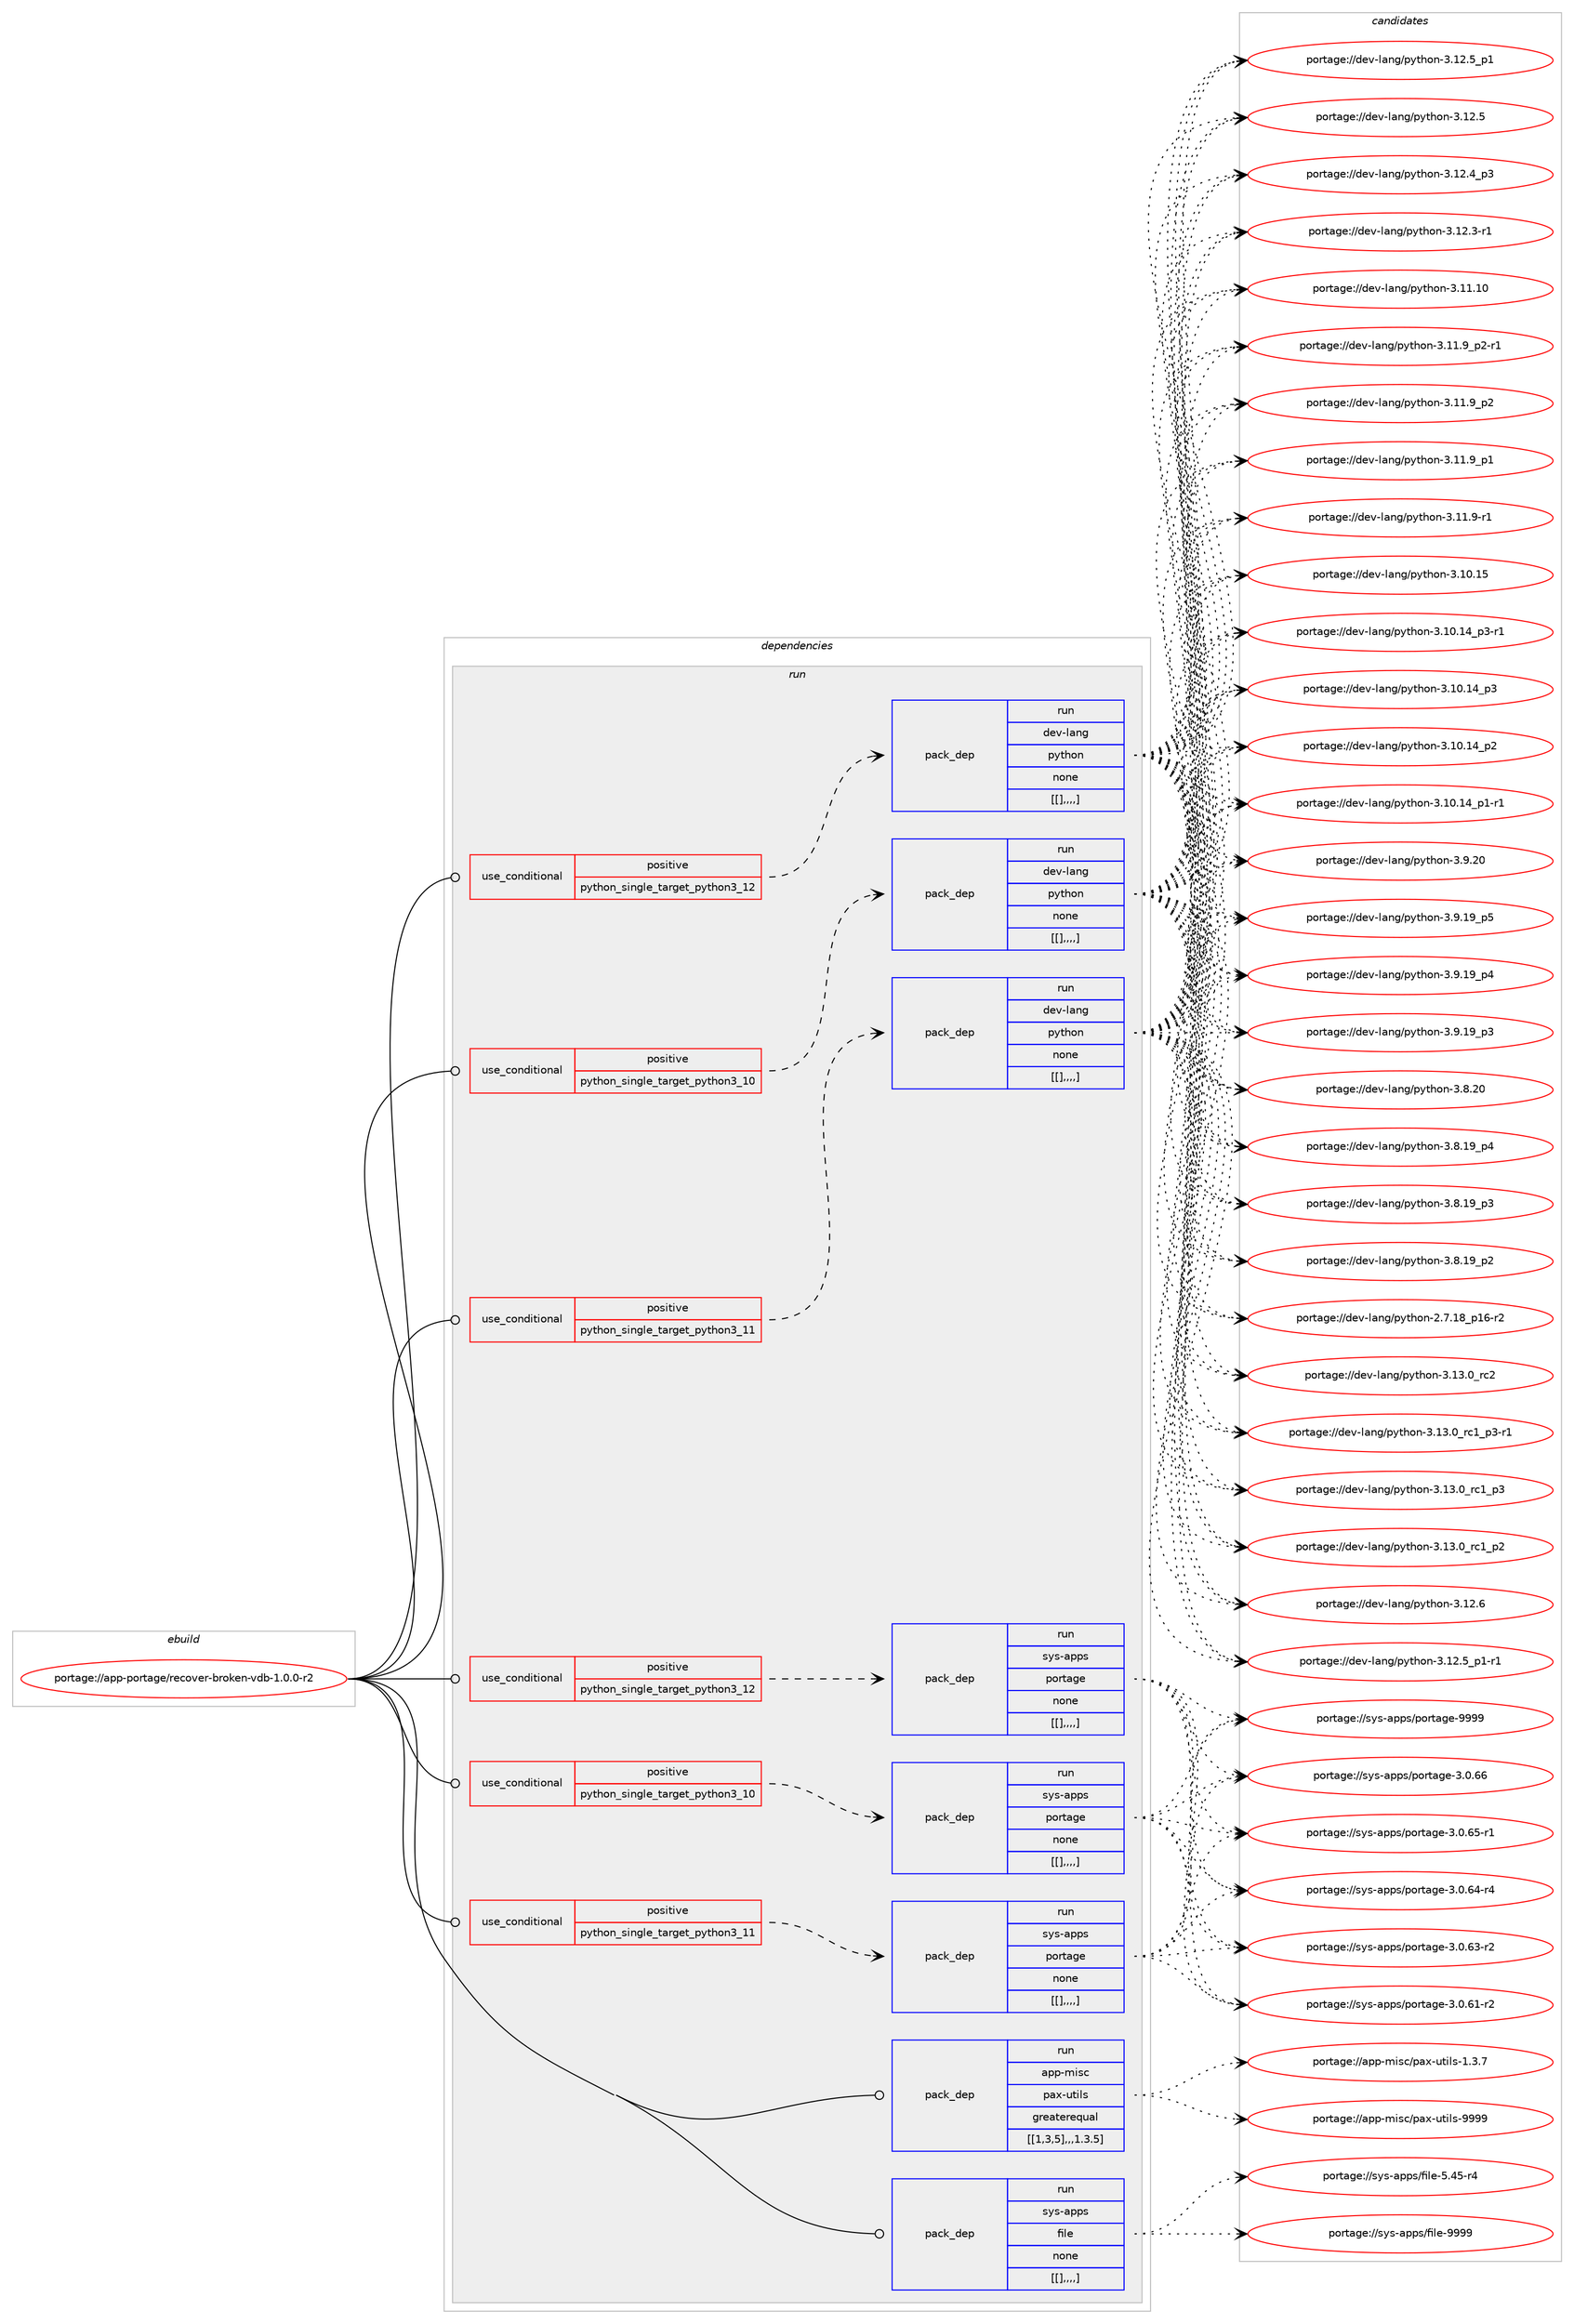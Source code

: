 digraph prolog {

# *************
# Graph options
# *************

newrank=true;
concentrate=true;
compound=true;
graph [rankdir=LR,fontname=Helvetica,fontsize=10,ranksep=1.5];#, ranksep=2.5, nodesep=0.2];
edge  [arrowhead=vee];
node  [fontname=Helvetica,fontsize=10];

# **********
# The ebuild
# **********

subgraph cluster_leftcol {
color=gray;
label=<<i>ebuild</i>>;
id [label="portage://app-portage/recover-broken-vdb-1.0.0-r2", color=red, width=4, href="../app-portage/recover-broken-vdb-1.0.0-r2.svg"];
}

# ****************
# The dependencies
# ****************

subgraph cluster_midcol {
color=gray;
label=<<i>dependencies</i>>;
subgraph cluster_compile {
fillcolor="#eeeeee";
style=filled;
label=<<i>compile</i>>;
}
subgraph cluster_compileandrun {
fillcolor="#eeeeee";
style=filled;
label=<<i>compile and run</i>>;
}
subgraph cluster_run {
fillcolor="#eeeeee";
style=filled;
label=<<i>run</i>>;
subgraph cond14418 {
dependency51950 [label=<<TABLE BORDER="0" CELLBORDER="1" CELLSPACING="0" CELLPADDING="4"><TR><TD ROWSPAN="3" CELLPADDING="10">use_conditional</TD></TR><TR><TD>positive</TD></TR><TR><TD>python_single_target_python3_10</TD></TR></TABLE>>, shape=none, color=red];
subgraph pack37054 {
dependency51951 [label=<<TABLE BORDER="0" CELLBORDER="1" CELLSPACING="0" CELLPADDING="4" WIDTH="220"><TR><TD ROWSPAN="6" CELLPADDING="30">pack_dep</TD></TR><TR><TD WIDTH="110">run</TD></TR><TR><TD>dev-lang</TD></TR><TR><TD>python</TD></TR><TR><TD>none</TD></TR><TR><TD>[[],,,,]</TD></TR></TABLE>>, shape=none, color=blue];
}
dependency51950:e -> dependency51951:w [weight=20,style="dashed",arrowhead="vee"];
}
id:e -> dependency51950:w [weight=20,style="solid",arrowhead="odot"];
subgraph cond14419 {
dependency51952 [label=<<TABLE BORDER="0" CELLBORDER="1" CELLSPACING="0" CELLPADDING="4"><TR><TD ROWSPAN="3" CELLPADDING="10">use_conditional</TD></TR><TR><TD>positive</TD></TR><TR><TD>python_single_target_python3_10</TD></TR></TABLE>>, shape=none, color=red];
subgraph pack37055 {
dependency51953 [label=<<TABLE BORDER="0" CELLBORDER="1" CELLSPACING="0" CELLPADDING="4" WIDTH="220"><TR><TD ROWSPAN="6" CELLPADDING="30">pack_dep</TD></TR><TR><TD WIDTH="110">run</TD></TR><TR><TD>sys-apps</TD></TR><TR><TD>portage</TD></TR><TR><TD>none</TD></TR><TR><TD>[[],,,,]</TD></TR></TABLE>>, shape=none, color=blue];
}
dependency51952:e -> dependency51953:w [weight=20,style="dashed",arrowhead="vee"];
}
id:e -> dependency51952:w [weight=20,style="solid",arrowhead="odot"];
subgraph cond14420 {
dependency51954 [label=<<TABLE BORDER="0" CELLBORDER="1" CELLSPACING="0" CELLPADDING="4"><TR><TD ROWSPAN="3" CELLPADDING="10">use_conditional</TD></TR><TR><TD>positive</TD></TR><TR><TD>python_single_target_python3_11</TD></TR></TABLE>>, shape=none, color=red];
subgraph pack37056 {
dependency51955 [label=<<TABLE BORDER="0" CELLBORDER="1" CELLSPACING="0" CELLPADDING="4" WIDTH="220"><TR><TD ROWSPAN="6" CELLPADDING="30">pack_dep</TD></TR><TR><TD WIDTH="110">run</TD></TR><TR><TD>dev-lang</TD></TR><TR><TD>python</TD></TR><TR><TD>none</TD></TR><TR><TD>[[],,,,]</TD></TR></TABLE>>, shape=none, color=blue];
}
dependency51954:e -> dependency51955:w [weight=20,style="dashed",arrowhead="vee"];
}
id:e -> dependency51954:w [weight=20,style="solid",arrowhead="odot"];
subgraph cond14421 {
dependency51956 [label=<<TABLE BORDER="0" CELLBORDER="1" CELLSPACING="0" CELLPADDING="4"><TR><TD ROWSPAN="3" CELLPADDING="10">use_conditional</TD></TR><TR><TD>positive</TD></TR><TR><TD>python_single_target_python3_11</TD></TR></TABLE>>, shape=none, color=red];
subgraph pack37057 {
dependency51957 [label=<<TABLE BORDER="0" CELLBORDER="1" CELLSPACING="0" CELLPADDING="4" WIDTH="220"><TR><TD ROWSPAN="6" CELLPADDING="30">pack_dep</TD></TR><TR><TD WIDTH="110">run</TD></TR><TR><TD>sys-apps</TD></TR><TR><TD>portage</TD></TR><TR><TD>none</TD></TR><TR><TD>[[],,,,]</TD></TR></TABLE>>, shape=none, color=blue];
}
dependency51956:e -> dependency51957:w [weight=20,style="dashed",arrowhead="vee"];
}
id:e -> dependency51956:w [weight=20,style="solid",arrowhead="odot"];
subgraph cond14422 {
dependency51958 [label=<<TABLE BORDER="0" CELLBORDER="1" CELLSPACING="0" CELLPADDING="4"><TR><TD ROWSPAN="3" CELLPADDING="10">use_conditional</TD></TR><TR><TD>positive</TD></TR><TR><TD>python_single_target_python3_12</TD></TR></TABLE>>, shape=none, color=red];
subgraph pack37058 {
dependency51959 [label=<<TABLE BORDER="0" CELLBORDER="1" CELLSPACING="0" CELLPADDING="4" WIDTH="220"><TR><TD ROWSPAN="6" CELLPADDING="30">pack_dep</TD></TR><TR><TD WIDTH="110">run</TD></TR><TR><TD>dev-lang</TD></TR><TR><TD>python</TD></TR><TR><TD>none</TD></TR><TR><TD>[[],,,,]</TD></TR></TABLE>>, shape=none, color=blue];
}
dependency51958:e -> dependency51959:w [weight=20,style="dashed",arrowhead="vee"];
}
id:e -> dependency51958:w [weight=20,style="solid",arrowhead="odot"];
subgraph cond14423 {
dependency51960 [label=<<TABLE BORDER="0" CELLBORDER="1" CELLSPACING="0" CELLPADDING="4"><TR><TD ROWSPAN="3" CELLPADDING="10">use_conditional</TD></TR><TR><TD>positive</TD></TR><TR><TD>python_single_target_python3_12</TD></TR></TABLE>>, shape=none, color=red];
subgraph pack37059 {
dependency51961 [label=<<TABLE BORDER="0" CELLBORDER="1" CELLSPACING="0" CELLPADDING="4" WIDTH="220"><TR><TD ROWSPAN="6" CELLPADDING="30">pack_dep</TD></TR><TR><TD WIDTH="110">run</TD></TR><TR><TD>sys-apps</TD></TR><TR><TD>portage</TD></TR><TR><TD>none</TD></TR><TR><TD>[[],,,,]</TD></TR></TABLE>>, shape=none, color=blue];
}
dependency51960:e -> dependency51961:w [weight=20,style="dashed",arrowhead="vee"];
}
id:e -> dependency51960:w [weight=20,style="solid",arrowhead="odot"];
subgraph pack37060 {
dependency51962 [label=<<TABLE BORDER="0" CELLBORDER="1" CELLSPACING="0" CELLPADDING="4" WIDTH="220"><TR><TD ROWSPAN="6" CELLPADDING="30">pack_dep</TD></TR><TR><TD WIDTH="110">run</TD></TR><TR><TD>app-misc</TD></TR><TR><TD>pax-utils</TD></TR><TR><TD>greaterequal</TD></TR><TR><TD>[[1,3,5],,,1.3.5]</TD></TR></TABLE>>, shape=none, color=blue];
}
id:e -> dependency51962:w [weight=20,style="solid",arrowhead="odot"];
subgraph pack37061 {
dependency51963 [label=<<TABLE BORDER="0" CELLBORDER="1" CELLSPACING="0" CELLPADDING="4" WIDTH="220"><TR><TD ROWSPAN="6" CELLPADDING="30">pack_dep</TD></TR><TR><TD WIDTH="110">run</TD></TR><TR><TD>sys-apps</TD></TR><TR><TD>file</TD></TR><TR><TD>none</TD></TR><TR><TD>[[],,,,]</TD></TR></TABLE>>, shape=none, color=blue];
}
id:e -> dependency51963:w [weight=20,style="solid",arrowhead="odot"];
}
}

# **************
# The candidates
# **************

subgraph cluster_choices {
rank=same;
color=gray;
label=<<i>candidates</i>>;

subgraph choice37054 {
color=black;
nodesep=1;
choice10010111845108971101034711212111610411111045514649514648951149950 [label="portage://dev-lang/python-3.13.0_rc2", color=red, width=4,href="../dev-lang/python-3.13.0_rc2.svg"];
choice1001011184510897110103471121211161041111104551464951464895114994995112514511449 [label="portage://dev-lang/python-3.13.0_rc1_p3-r1", color=red, width=4,href="../dev-lang/python-3.13.0_rc1_p3-r1.svg"];
choice100101118451089711010347112121116104111110455146495146489511499499511251 [label="portage://dev-lang/python-3.13.0_rc1_p3", color=red, width=4,href="../dev-lang/python-3.13.0_rc1_p3.svg"];
choice100101118451089711010347112121116104111110455146495146489511499499511250 [label="portage://dev-lang/python-3.13.0_rc1_p2", color=red, width=4,href="../dev-lang/python-3.13.0_rc1_p2.svg"];
choice10010111845108971101034711212111610411111045514649504654 [label="portage://dev-lang/python-3.12.6", color=red, width=4,href="../dev-lang/python-3.12.6.svg"];
choice1001011184510897110103471121211161041111104551464950465395112494511449 [label="portage://dev-lang/python-3.12.5_p1-r1", color=red, width=4,href="../dev-lang/python-3.12.5_p1-r1.svg"];
choice100101118451089711010347112121116104111110455146495046539511249 [label="portage://dev-lang/python-3.12.5_p1", color=red, width=4,href="../dev-lang/python-3.12.5_p1.svg"];
choice10010111845108971101034711212111610411111045514649504653 [label="portage://dev-lang/python-3.12.5", color=red, width=4,href="../dev-lang/python-3.12.5.svg"];
choice100101118451089711010347112121116104111110455146495046529511251 [label="portage://dev-lang/python-3.12.4_p3", color=red, width=4,href="../dev-lang/python-3.12.4_p3.svg"];
choice100101118451089711010347112121116104111110455146495046514511449 [label="portage://dev-lang/python-3.12.3-r1", color=red, width=4,href="../dev-lang/python-3.12.3-r1.svg"];
choice1001011184510897110103471121211161041111104551464949464948 [label="portage://dev-lang/python-3.11.10", color=red, width=4,href="../dev-lang/python-3.11.10.svg"];
choice1001011184510897110103471121211161041111104551464949465795112504511449 [label="portage://dev-lang/python-3.11.9_p2-r1", color=red, width=4,href="../dev-lang/python-3.11.9_p2-r1.svg"];
choice100101118451089711010347112121116104111110455146494946579511250 [label="portage://dev-lang/python-3.11.9_p2", color=red, width=4,href="../dev-lang/python-3.11.9_p2.svg"];
choice100101118451089711010347112121116104111110455146494946579511249 [label="portage://dev-lang/python-3.11.9_p1", color=red, width=4,href="../dev-lang/python-3.11.9_p1.svg"];
choice100101118451089711010347112121116104111110455146494946574511449 [label="portage://dev-lang/python-3.11.9-r1", color=red, width=4,href="../dev-lang/python-3.11.9-r1.svg"];
choice1001011184510897110103471121211161041111104551464948464953 [label="portage://dev-lang/python-3.10.15", color=red, width=4,href="../dev-lang/python-3.10.15.svg"];
choice100101118451089711010347112121116104111110455146494846495295112514511449 [label="portage://dev-lang/python-3.10.14_p3-r1", color=red, width=4,href="../dev-lang/python-3.10.14_p3-r1.svg"];
choice10010111845108971101034711212111610411111045514649484649529511251 [label="portage://dev-lang/python-3.10.14_p3", color=red, width=4,href="../dev-lang/python-3.10.14_p3.svg"];
choice10010111845108971101034711212111610411111045514649484649529511250 [label="portage://dev-lang/python-3.10.14_p2", color=red, width=4,href="../dev-lang/python-3.10.14_p2.svg"];
choice100101118451089711010347112121116104111110455146494846495295112494511449 [label="portage://dev-lang/python-3.10.14_p1-r1", color=red, width=4,href="../dev-lang/python-3.10.14_p1-r1.svg"];
choice10010111845108971101034711212111610411111045514657465048 [label="portage://dev-lang/python-3.9.20", color=red, width=4,href="../dev-lang/python-3.9.20.svg"];
choice100101118451089711010347112121116104111110455146574649579511253 [label="portage://dev-lang/python-3.9.19_p5", color=red, width=4,href="../dev-lang/python-3.9.19_p5.svg"];
choice100101118451089711010347112121116104111110455146574649579511252 [label="portage://dev-lang/python-3.9.19_p4", color=red, width=4,href="../dev-lang/python-3.9.19_p4.svg"];
choice100101118451089711010347112121116104111110455146574649579511251 [label="portage://dev-lang/python-3.9.19_p3", color=red, width=4,href="../dev-lang/python-3.9.19_p3.svg"];
choice10010111845108971101034711212111610411111045514656465048 [label="portage://dev-lang/python-3.8.20", color=red, width=4,href="../dev-lang/python-3.8.20.svg"];
choice100101118451089711010347112121116104111110455146564649579511252 [label="portage://dev-lang/python-3.8.19_p4", color=red, width=4,href="../dev-lang/python-3.8.19_p4.svg"];
choice100101118451089711010347112121116104111110455146564649579511251 [label="portage://dev-lang/python-3.8.19_p3", color=red, width=4,href="../dev-lang/python-3.8.19_p3.svg"];
choice100101118451089711010347112121116104111110455146564649579511250 [label="portage://dev-lang/python-3.8.19_p2", color=red, width=4,href="../dev-lang/python-3.8.19_p2.svg"];
choice100101118451089711010347112121116104111110455046554649569511249544511450 [label="portage://dev-lang/python-2.7.18_p16-r2", color=red, width=4,href="../dev-lang/python-2.7.18_p16-r2.svg"];
dependency51951:e -> choice10010111845108971101034711212111610411111045514649514648951149950:w [style=dotted,weight="100"];
dependency51951:e -> choice1001011184510897110103471121211161041111104551464951464895114994995112514511449:w [style=dotted,weight="100"];
dependency51951:e -> choice100101118451089711010347112121116104111110455146495146489511499499511251:w [style=dotted,weight="100"];
dependency51951:e -> choice100101118451089711010347112121116104111110455146495146489511499499511250:w [style=dotted,weight="100"];
dependency51951:e -> choice10010111845108971101034711212111610411111045514649504654:w [style=dotted,weight="100"];
dependency51951:e -> choice1001011184510897110103471121211161041111104551464950465395112494511449:w [style=dotted,weight="100"];
dependency51951:e -> choice100101118451089711010347112121116104111110455146495046539511249:w [style=dotted,weight="100"];
dependency51951:e -> choice10010111845108971101034711212111610411111045514649504653:w [style=dotted,weight="100"];
dependency51951:e -> choice100101118451089711010347112121116104111110455146495046529511251:w [style=dotted,weight="100"];
dependency51951:e -> choice100101118451089711010347112121116104111110455146495046514511449:w [style=dotted,weight="100"];
dependency51951:e -> choice1001011184510897110103471121211161041111104551464949464948:w [style=dotted,weight="100"];
dependency51951:e -> choice1001011184510897110103471121211161041111104551464949465795112504511449:w [style=dotted,weight="100"];
dependency51951:e -> choice100101118451089711010347112121116104111110455146494946579511250:w [style=dotted,weight="100"];
dependency51951:e -> choice100101118451089711010347112121116104111110455146494946579511249:w [style=dotted,weight="100"];
dependency51951:e -> choice100101118451089711010347112121116104111110455146494946574511449:w [style=dotted,weight="100"];
dependency51951:e -> choice1001011184510897110103471121211161041111104551464948464953:w [style=dotted,weight="100"];
dependency51951:e -> choice100101118451089711010347112121116104111110455146494846495295112514511449:w [style=dotted,weight="100"];
dependency51951:e -> choice10010111845108971101034711212111610411111045514649484649529511251:w [style=dotted,weight="100"];
dependency51951:e -> choice10010111845108971101034711212111610411111045514649484649529511250:w [style=dotted,weight="100"];
dependency51951:e -> choice100101118451089711010347112121116104111110455146494846495295112494511449:w [style=dotted,weight="100"];
dependency51951:e -> choice10010111845108971101034711212111610411111045514657465048:w [style=dotted,weight="100"];
dependency51951:e -> choice100101118451089711010347112121116104111110455146574649579511253:w [style=dotted,weight="100"];
dependency51951:e -> choice100101118451089711010347112121116104111110455146574649579511252:w [style=dotted,weight="100"];
dependency51951:e -> choice100101118451089711010347112121116104111110455146574649579511251:w [style=dotted,weight="100"];
dependency51951:e -> choice10010111845108971101034711212111610411111045514656465048:w [style=dotted,weight="100"];
dependency51951:e -> choice100101118451089711010347112121116104111110455146564649579511252:w [style=dotted,weight="100"];
dependency51951:e -> choice100101118451089711010347112121116104111110455146564649579511251:w [style=dotted,weight="100"];
dependency51951:e -> choice100101118451089711010347112121116104111110455146564649579511250:w [style=dotted,weight="100"];
dependency51951:e -> choice100101118451089711010347112121116104111110455046554649569511249544511450:w [style=dotted,weight="100"];
}
subgraph choice37055 {
color=black;
nodesep=1;
choice115121115459711211211547112111114116971031014557575757 [label="portage://sys-apps/portage-9999", color=red, width=4,href="../sys-apps/portage-9999.svg"];
choice1151211154597112112115471121111141169710310145514648465454 [label="portage://sys-apps/portage-3.0.66", color=red, width=4,href="../sys-apps/portage-3.0.66.svg"];
choice11512111545971121121154711211111411697103101455146484654534511449 [label="portage://sys-apps/portage-3.0.65-r1", color=red, width=4,href="../sys-apps/portage-3.0.65-r1.svg"];
choice11512111545971121121154711211111411697103101455146484654524511452 [label="portage://sys-apps/portage-3.0.64-r4", color=red, width=4,href="../sys-apps/portage-3.0.64-r4.svg"];
choice11512111545971121121154711211111411697103101455146484654514511450 [label="portage://sys-apps/portage-3.0.63-r2", color=red, width=4,href="../sys-apps/portage-3.0.63-r2.svg"];
choice11512111545971121121154711211111411697103101455146484654494511450 [label="portage://sys-apps/portage-3.0.61-r2", color=red, width=4,href="../sys-apps/portage-3.0.61-r2.svg"];
dependency51953:e -> choice115121115459711211211547112111114116971031014557575757:w [style=dotted,weight="100"];
dependency51953:e -> choice1151211154597112112115471121111141169710310145514648465454:w [style=dotted,weight="100"];
dependency51953:e -> choice11512111545971121121154711211111411697103101455146484654534511449:w [style=dotted,weight="100"];
dependency51953:e -> choice11512111545971121121154711211111411697103101455146484654524511452:w [style=dotted,weight="100"];
dependency51953:e -> choice11512111545971121121154711211111411697103101455146484654514511450:w [style=dotted,weight="100"];
dependency51953:e -> choice11512111545971121121154711211111411697103101455146484654494511450:w [style=dotted,weight="100"];
}
subgraph choice37056 {
color=black;
nodesep=1;
choice10010111845108971101034711212111610411111045514649514648951149950 [label="portage://dev-lang/python-3.13.0_rc2", color=red, width=4,href="../dev-lang/python-3.13.0_rc2.svg"];
choice1001011184510897110103471121211161041111104551464951464895114994995112514511449 [label="portage://dev-lang/python-3.13.0_rc1_p3-r1", color=red, width=4,href="../dev-lang/python-3.13.0_rc1_p3-r1.svg"];
choice100101118451089711010347112121116104111110455146495146489511499499511251 [label="portage://dev-lang/python-3.13.0_rc1_p3", color=red, width=4,href="../dev-lang/python-3.13.0_rc1_p3.svg"];
choice100101118451089711010347112121116104111110455146495146489511499499511250 [label="portage://dev-lang/python-3.13.0_rc1_p2", color=red, width=4,href="../dev-lang/python-3.13.0_rc1_p2.svg"];
choice10010111845108971101034711212111610411111045514649504654 [label="portage://dev-lang/python-3.12.6", color=red, width=4,href="../dev-lang/python-3.12.6.svg"];
choice1001011184510897110103471121211161041111104551464950465395112494511449 [label="portage://dev-lang/python-3.12.5_p1-r1", color=red, width=4,href="../dev-lang/python-3.12.5_p1-r1.svg"];
choice100101118451089711010347112121116104111110455146495046539511249 [label="portage://dev-lang/python-3.12.5_p1", color=red, width=4,href="../dev-lang/python-3.12.5_p1.svg"];
choice10010111845108971101034711212111610411111045514649504653 [label="portage://dev-lang/python-3.12.5", color=red, width=4,href="../dev-lang/python-3.12.5.svg"];
choice100101118451089711010347112121116104111110455146495046529511251 [label="portage://dev-lang/python-3.12.4_p3", color=red, width=4,href="../dev-lang/python-3.12.4_p3.svg"];
choice100101118451089711010347112121116104111110455146495046514511449 [label="portage://dev-lang/python-3.12.3-r1", color=red, width=4,href="../dev-lang/python-3.12.3-r1.svg"];
choice1001011184510897110103471121211161041111104551464949464948 [label="portage://dev-lang/python-3.11.10", color=red, width=4,href="../dev-lang/python-3.11.10.svg"];
choice1001011184510897110103471121211161041111104551464949465795112504511449 [label="portage://dev-lang/python-3.11.9_p2-r1", color=red, width=4,href="../dev-lang/python-3.11.9_p2-r1.svg"];
choice100101118451089711010347112121116104111110455146494946579511250 [label="portage://dev-lang/python-3.11.9_p2", color=red, width=4,href="../dev-lang/python-3.11.9_p2.svg"];
choice100101118451089711010347112121116104111110455146494946579511249 [label="portage://dev-lang/python-3.11.9_p1", color=red, width=4,href="../dev-lang/python-3.11.9_p1.svg"];
choice100101118451089711010347112121116104111110455146494946574511449 [label="portage://dev-lang/python-3.11.9-r1", color=red, width=4,href="../dev-lang/python-3.11.9-r1.svg"];
choice1001011184510897110103471121211161041111104551464948464953 [label="portage://dev-lang/python-3.10.15", color=red, width=4,href="../dev-lang/python-3.10.15.svg"];
choice100101118451089711010347112121116104111110455146494846495295112514511449 [label="portage://dev-lang/python-3.10.14_p3-r1", color=red, width=4,href="../dev-lang/python-3.10.14_p3-r1.svg"];
choice10010111845108971101034711212111610411111045514649484649529511251 [label="portage://dev-lang/python-3.10.14_p3", color=red, width=4,href="../dev-lang/python-3.10.14_p3.svg"];
choice10010111845108971101034711212111610411111045514649484649529511250 [label="portage://dev-lang/python-3.10.14_p2", color=red, width=4,href="../dev-lang/python-3.10.14_p2.svg"];
choice100101118451089711010347112121116104111110455146494846495295112494511449 [label="portage://dev-lang/python-3.10.14_p1-r1", color=red, width=4,href="../dev-lang/python-3.10.14_p1-r1.svg"];
choice10010111845108971101034711212111610411111045514657465048 [label="portage://dev-lang/python-3.9.20", color=red, width=4,href="../dev-lang/python-3.9.20.svg"];
choice100101118451089711010347112121116104111110455146574649579511253 [label="portage://dev-lang/python-3.9.19_p5", color=red, width=4,href="../dev-lang/python-3.9.19_p5.svg"];
choice100101118451089711010347112121116104111110455146574649579511252 [label="portage://dev-lang/python-3.9.19_p4", color=red, width=4,href="../dev-lang/python-3.9.19_p4.svg"];
choice100101118451089711010347112121116104111110455146574649579511251 [label="portage://dev-lang/python-3.9.19_p3", color=red, width=4,href="../dev-lang/python-3.9.19_p3.svg"];
choice10010111845108971101034711212111610411111045514656465048 [label="portage://dev-lang/python-3.8.20", color=red, width=4,href="../dev-lang/python-3.8.20.svg"];
choice100101118451089711010347112121116104111110455146564649579511252 [label="portage://dev-lang/python-3.8.19_p4", color=red, width=4,href="../dev-lang/python-3.8.19_p4.svg"];
choice100101118451089711010347112121116104111110455146564649579511251 [label="portage://dev-lang/python-3.8.19_p3", color=red, width=4,href="../dev-lang/python-3.8.19_p3.svg"];
choice100101118451089711010347112121116104111110455146564649579511250 [label="portage://dev-lang/python-3.8.19_p2", color=red, width=4,href="../dev-lang/python-3.8.19_p2.svg"];
choice100101118451089711010347112121116104111110455046554649569511249544511450 [label="portage://dev-lang/python-2.7.18_p16-r2", color=red, width=4,href="../dev-lang/python-2.7.18_p16-r2.svg"];
dependency51955:e -> choice10010111845108971101034711212111610411111045514649514648951149950:w [style=dotted,weight="100"];
dependency51955:e -> choice1001011184510897110103471121211161041111104551464951464895114994995112514511449:w [style=dotted,weight="100"];
dependency51955:e -> choice100101118451089711010347112121116104111110455146495146489511499499511251:w [style=dotted,weight="100"];
dependency51955:e -> choice100101118451089711010347112121116104111110455146495146489511499499511250:w [style=dotted,weight="100"];
dependency51955:e -> choice10010111845108971101034711212111610411111045514649504654:w [style=dotted,weight="100"];
dependency51955:e -> choice1001011184510897110103471121211161041111104551464950465395112494511449:w [style=dotted,weight="100"];
dependency51955:e -> choice100101118451089711010347112121116104111110455146495046539511249:w [style=dotted,weight="100"];
dependency51955:e -> choice10010111845108971101034711212111610411111045514649504653:w [style=dotted,weight="100"];
dependency51955:e -> choice100101118451089711010347112121116104111110455146495046529511251:w [style=dotted,weight="100"];
dependency51955:e -> choice100101118451089711010347112121116104111110455146495046514511449:w [style=dotted,weight="100"];
dependency51955:e -> choice1001011184510897110103471121211161041111104551464949464948:w [style=dotted,weight="100"];
dependency51955:e -> choice1001011184510897110103471121211161041111104551464949465795112504511449:w [style=dotted,weight="100"];
dependency51955:e -> choice100101118451089711010347112121116104111110455146494946579511250:w [style=dotted,weight="100"];
dependency51955:e -> choice100101118451089711010347112121116104111110455146494946579511249:w [style=dotted,weight="100"];
dependency51955:e -> choice100101118451089711010347112121116104111110455146494946574511449:w [style=dotted,weight="100"];
dependency51955:e -> choice1001011184510897110103471121211161041111104551464948464953:w [style=dotted,weight="100"];
dependency51955:e -> choice100101118451089711010347112121116104111110455146494846495295112514511449:w [style=dotted,weight="100"];
dependency51955:e -> choice10010111845108971101034711212111610411111045514649484649529511251:w [style=dotted,weight="100"];
dependency51955:e -> choice10010111845108971101034711212111610411111045514649484649529511250:w [style=dotted,weight="100"];
dependency51955:e -> choice100101118451089711010347112121116104111110455146494846495295112494511449:w [style=dotted,weight="100"];
dependency51955:e -> choice10010111845108971101034711212111610411111045514657465048:w [style=dotted,weight="100"];
dependency51955:e -> choice100101118451089711010347112121116104111110455146574649579511253:w [style=dotted,weight="100"];
dependency51955:e -> choice100101118451089711010347112121116104111110455146574649579511252:w [style=dotted,weight="100"];
dependency51955:e -> choice100101118451089711010347112121116104111110455146574649579511251:w [style=dotted,weight="100"];
dependency51955:e -> choice10010111845108971101034711212111610411111045514656465048:w [style=dotted,weight="100"];
dependency51955:e -> choice100101118451089711010347112121116104111110455146564649579511252:w [style=dotted,weight="100"];
dependency51955:e -> choice100101118451089711010347112121116104111110455146564649579511251:w [style=dotted,weight="100"];
dependency51955:e -> choice100101118451089711010347112121116104111110455146564649579511250:w [style=dotted,weight="100"];
dependency51955:e -> choice100101118451089711010347112121116104111110455046554649569511249544511450:w [style=dotted,weight="100"];
}
subgraph choice37057 {
color=black;
nodesep=1;
choice115121115459711211211547112111114116971031014557575757 [label="portage://sys-apps/portage-9999", color=red, width=4,href="../sys-apps/portage-9999.svg"];
choice1151211154597112112115471121111141169710310145514648465454 [label="portage://sys-apps/portage-3.0.66", color=red, width=4,href="../sys-apps/portage-3.0.66.svg"];
choice11512111545971121121154711211111411697103101455146484654534511449 [label="portage://sys-apps/portage-3.0.65-r1", color=red, width=4,href="../sys-apps/portage-3.0.65-r1.svg"];
choice11512111545971121121154711211111411697103101455146484654524511452 [label="portage://sys-apps/portage-3.0.64-r4", color=red, width=4,href="../sys-apps/portage-3.0.64-r4.svg"];
choice11512111545971121121154711211111411697103101455146484654514511450 [label="portage://sys-apps/portage-3.0.63-r2", color=red, width=4,href="../sys-apps/portage-3.0.63-r2.svg"];
choice11512111545971121121154711211111411697103101455146484654494511450 [label="portage://sys-apps/portage-3.0.61-r2", color=red, width=4,href="../sys-apps/portage-3.0.61-r2.svg"];
dependency51957:e -> choice115121115459711211211547112111114116971031014557575757:w [style=dotted,weight="100"];
dependency51957:e -> choice1151211154597112112115471121111141169710310145514648465454:w [style=dotted,weight="100"];
dependency51957:e -> choice11512111545971121121154711211111411697103101455146484654534511449:w [style=dotted,weight="100"];
dependency51957:e -> choice11512111545971121121154711211111411697103101455146484654524511452:w [style=dotted,weight="100"];
dependency51957:e -> choice11512111545971121121154711211111411697103101455146484654514511450:w [style=dotted,weight="100"];
dependency51957:e -> choice11512111545971121121154711211111411697103101455146484654494511450:w [style=dotted,weight="100"];
}
subgraph choice37058 {
color=black;
nodesep=1;
choice10010111845108971101034711212111610411111045514649514648951149950 [label="portage://dev-lang/python-3.13.0_rc2", color=red, width=4,href="../dev-lang/python-3.13.0_rc2.svg"];
choice1001011184510897110103471121211161041111104551464951464895114994995112514511449 [label="portage://dev-lang/python-3.13.0_rc1_p3-r1", color=red, width=4,href="../dev-lang/python-3.13.0_rc1_p3-r1.svg"];
choice100101118451089711010347112121116104111110455146495146489511499499511251 [label="portage://dev-lang/python-3.13.0_rc1_p3", color=red, width=4,href="../dev-lang/python-3.13.0_rc1_p3.svg"];
choice100101118451089711010347112121116104111110455146495146489511499499511250 [label="portage://dev-lang/python-3.13.0_rc1_p2", color=red, width=4,href="../dev-lang/python-3.13.0_rc1_p2.svg"];
choice10010111845108971101034711212111610411111045514649504654 [label="portage://dev-lang/python-3.12.6", color=red, width=4,href="../dev-lang/python-3.12.6.svg"];
choice1001011184510897110103471121211161041111104551464950465395112494511449 [label="portage://dev-lang/python-3.12.5_p1-r1", color=red, width=4,href="../dev-lang/python-3.12.5_p1-r1.svg"];
choice100101118451089711010347112121116104111110455146495046539511249 [label="portage://dev-lang/python-3.12.5_p1", color=red, width=4,href="../dev-lang/python-3.12.5_p1.svg"];
choice10010111845108971101034711212111610411111045514649504653 [label="portage://dev-lang/python-3.12.5", color=red, width=4,href="../dev-lang/python-3.12.5.svg"];
choice100101118451089711010347112121116104111110455146495046529511251 [label="portage://dev-lang/python-3.12.4_p3", color=red, width=4,href="../dev-lang/python-3.12.4_p3.svg"];
choice100101118451089711010347112121116104111110455146495046514511449 [label="portage://dev-lang/python-3.12.3-r1", color=red, width=4,href="../dev-lang/python-3.12.3-r1.svg"];
choice1001011184510897110103471121211161041111104551464949464948 [label="portage://dev-lang/python-3.11.10", color=red, width=4,href="../dev-lang/python-3.11.10.svg"];
choice1001011184510897110103471121211161041111104551464949465795112504511449 [label="portage://dev-lang/python-3.11.9_p2-r1", color=red, width=4,href="../dev-lang/python-3.11.9_p2-r1.svg"];
choice100101118451089711010347112121116104111110455146494946579511250 [label="portage://dev-lang/python-3.11.9_p2", color=red, width=4,href="../dev-lang/python-3.11.9_p2.svg"];
choice100101118451089711010347112121116104111110455146494946579511249 [label="portage://dev-lang/python-3.11.9_p1", color=red, width=4,href="../dev-lang/python-3.11.9_p1.svg"];
choice100101118451089711010347112121116104111110455146494946574511449 [label="portage://dev-lang/python-3.11.9-r1", color=red, width=4,href="../dev-lang/python-3.11.9-r1.svg"];
choice1001011184510897110103471121211161041111104551464948464953 [label="portage://dev-lang/python-3.10.15", color=red, width=4,href="../dev-lang/python-3.10.15.svg"];
choice100101118451089711010347112121116104111110455146494846495295112514511449 [label="portage://dev-lang/python-3.10.14_p3-r1", color=red, width=4,href="../dev-lang/python-3.10.14_p3-r1.svg"];
choice10010111845108971101034711212111610411111045514649484649529511251 [label="portage://dev-lang/python-3.10.14_p3", color=red, width=4,href="../dev-lang/python-3.10.14_p3.svg"];
choice10010111845108971101034711212111610411111045514649484649529511250 [label="portage://dev-lang/python-3.10.14_p2", color=red, width=4,href="../dev-lang/python-3.10.14_p2.svg"];
choice100101118451089711010347112121116104111110455146494846495295112494511449 [label="portage://dev-lang/python-3.10.14_p1-r1", color=red, width=4,href="../dev-lang/python-3.10.14_p1-r1.svg"];
choice10010111845108971101034711212111610411111045514657465048 [label="portage://dev-lang/python-3.9.20", color=red, width=4,href="../dev-lang/python-3.9.20.svg"];
choice100101118451089711010347112121116104111110455146574649579511253 [label="portage://dev-lang/python-3.9.19_p5", color=red, width=4,href="../dev-lang/python-3.9.19_p5.svg"];
choice100101118451089711010347112121116104111110455146574649579511252 [label="portage://dev-lang/python-3.9.19_p4", color=red, width=4,href="../dev-lang/python-3.9.19_p4.svg"];
choice100101118451089711010347112121116104111110455146574649579511251 [label="portage://dev-lang/python-3.9.19_p3", color=red, width=4,href="../dev-lang/python-3.9.19_p3.svg"];
choice10010111845108971101034711212111610411111045514656465048 [label="portage://dev-lang/python-3.8.20", color=red, width=4,href="../dev-lang/python-3.8.20.svg"];
choice100101118451089711010347112121116104111110455146564649579511252 [label="portage://dev-lang/python-3.8.19_p4", color=red, width=4,href="../dev-lang/python-3.8.19_p4.svg"];
choice100101118451089711010347112121116104111110455146564649579511251 [label="portage://dev-lang/python-3.8.19_p3", color=red, width=4,href="../dev-lang/python-3.8.19_p3.svg"];
choice100101118451089711010347112121116104111110455146564649579511250 [label="portage://dev-lang/python-3.8.19_p2", color=red, width=4,href="../dev-lang/python-3.8.19_p2.svg"];
choice100101118451089711010347112121116104111110455046554649569511249544511450 [label="portage://dev-lang/python-2.7.18_p16-r2", color=red, width=4,href="../dev-lang/python-2.7.18_p16-r2.svg"];
dependency51959:e -> choice10010111845108971101034711212111610411111045514649514648951149950:w [style=dotted,weight="100"];
dependency51959:e -> choice1001011184510897110103471121211161041111104551464951464895114994995112514511449:w [style=dotted,weight="100"];
dependency51959:e -> choice100101118451089711010347112121116104111110455146495146489511499499511251:w [style=dotted,weight="100"];
dependency51959:e -> choice100101118451089711010347112121116104111110455146495146489511499499511250:w [style=dotted,weight="100"];
dependency51959:e -> choice10010111845108971101034711212111610411111045514649504654:w [style=dotted,weight="100"];
dependency51959:e -> choice1001011184510897110103471121211161041111104551464950465395112494511449:w [style=dotted,weight="100"];
dependency51959:e -> choice100101118451089711010347112121116104111110455146495046539511249:w [style=dotted,weight="100"];
dependency51959:e -> choice10010111845108971101034711212111610411111045514649504653:w [style=dotted,weight="100"];
dependency51959:e -> choice100101118451089711010347112121116104111110455146495046529511251:w [style=dotted,weight="100"];
dependency51959:e -> choice100101118451089711010347112121116104111110455146495046514511449:w [style=dotted,weight="100"];
dependency51959:e -> choice1001011184510897110103471121211161041111104551464949464948:w [style=dotted,weight="100"];
dependency51959:e -> choice1001011184510897110103471121211161041111104551464949465795112504511449:w [style=dotted,weight="100"];
dependency51959:e -> choice100101118451089711010347112121116104111110455146494946579511250:w [style=dotted,weight="100"];
dependency51959:e -> choice100101118451089711010347112121116104111110455146494946579511249:w [style=dotted,weight="100"];
dependency51959:e -> choice100101118451089711010347112121116104111110455146494946574511449:w [style=dotted,weight="100"];
dependency51959:e -> choice1001011184510897110103471121211161041111104551464948464953:w [style=dotted,weight="100"];
dependency51959:e -> choice100101118451089711010347112121116104111110455146494846495295112514511449:w [style=dotted,weight="100"];
dependency51959:e -> choice10010111845108971101034711212111610411111045514649484649529511251:w [style=dotted,weight="100"];
dependency51959:e -> choice10010111845108971101034711212111610411111045514649484649529511250:w [style=dotted,weight="100"];
dependency51959:e -> choice100101118451089711010347112121116104111110455146494846495295112494511449:w [style=dotted,weight="100"];
dependency51959:e -> choice10010111845108971101034711212111610411111045514657465048:w [style=dotted,weight="100"];
dependency51959:e -> choice100101118451089711010347112121116104111110455146574649579511253:w [style=dotted,weight="100"];
dependency51959:e -> choice100101118451089711010347112121116104111110455146574649579511252:w [style=dotted,weight="100"];
dependency51959:e -> choice100101118451089711010347112121116104111110455146574649579511251:w [style=dotted,weight="100"];
dependency51959:e -> choice10010111845108971101034711212111610411111045514656465048:w [style=dotted,weight="100"];
dependency51959:e -> choice100101118451089711010347112121116104111110455146564649579511252:w [style=dotted,weight="100"];
dependency51959:e -> choice100101118451089711010347112121116104111110455146564649579511251:w [style=dotted,weight="100"];
dependency51959:e -> choice100101118451089711010347112121116104111110455146564649579511250:w [style=dotted,weight="100"];
dependency51959:e -> choice100101118451089711010347112121116104111110455046554649569511249544511450:w [style=dotted,weight="100"];
}
subgraph choice37059 {
color=black;
nodesep=1;
choice115121115459711211211547112111114116971031014557575757 [label="portage://sys-apps/portage-9999", color=red, width=4,href="../sys-apps/portage-9999.svg"];
choice1151211154597112112115471121111141169710310145514648465454 [label="portage://sys-apps/portage-3.0.66", color=red, width=4,href="../sys-apps/portage-3.0.66.svg"];
choice11512111545971121121154711211111411697103101455146484654534511449 [label="portage://sys-apps/portage-3.0.65-r1", color=red, width=4,href="../sys-apps/portage-3.0.65-r1.svg"];
choice11512111545971121121154711211111411697103101455146484654524511452 [label="portage://sys-apps/portage-3.0.64-r4", color=red, width=4,href="../sys-apps/portage-3.0.64-r4.svg"];
choice11512111545971121121154711211111411697103101455146484654514511450 [label="portage://sys-apps/portage-3.0.63-r2", color=red, width=4,href="../sys-apps/portage-3.0.63-r2.svg"];
choice11512111545971121121154711211111411697103101455146484654494511450 [label="portage://sys-apps/portage-3.0.61-r2", color=red, width=4,href="../sys-apps/portage-3.0.61-r2.svg"];
dependency51961:e -> choice115121115459711211211547112111114116971031014557575757:w [style=dotted,weight="100"];
dependency51961:e -> choice1151211154597112112115471121111141169710310145514648465454:w [style=dotted,weight="100"];
dependency51961:e -> choice11512111545971121121154711211111411697103101455146484654534511449:w [style=dotted,weight="100"];
dependency51961:e -> choice11512111545971121121154711211111411697103101455146484654524511452:w [style=dotted,weight="100"];
dependency51961:e -> choice11512111545971121121154711211111411697103101455146484654514511450:w [style=dotted,weight="100"];
dependency51961:e -> choice11512111545971121121154711211111411697103101455146484654494511450:w [style=dotted,weight="100"];
}
subgraph choice37060 {
color=black;
nodesep=1;
choice9711211245109105115994711297120451171161051081154557575757 [label="portage://app-misc/pax-utils-9999", color=red, width=4,href="../app-misc/pax-utils-9999.svg"];
choice971121124510910511599471129712045117116105108115454946514655 [label="portage://app-misc/pax-utils-1.3.7", color=red, width=4,href="../app-misc/pax-utils-1.3.7.svg"];
dependency51962:e -> choice9711211245109105115994711297120451171161051081154557575757:w [style=dotted,weight="100"];
dependency51962:e -> choice971121124510910511599471129712045117116105108115454946514655:w [style=dotted,weight="100"];
}
subgraph choice37061 {
color=black;
nodesep=1;
choice1151211154597112112115471021051081014557575757 [label="portage://sys-apps/file-9999", color=red, width=4,href="../sys-apps/file-9999.svg"];
choice11512111545971121121154710210510810145534652534511452 [label="portage://sys-apps/file-5.45-r4", color=red, width=4,href="../sys-apps/file-5.45-r4.svg"];
dependency51963:e -> choice1151211154597112112115471021051081014557575757:w [style=dotted,weight="100"];
dependency51963:e -> choice11512111545971121121154710210510810145534652534511452:w [style=dotted,weight="100"];
}
}

}
